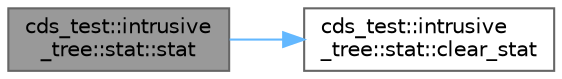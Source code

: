 digraph "cds_test::intrusive_tree::stat::stat"
{
 // LATEX_PDF_SIZE
  bgcolor="transparent";
  edge [fontname=Helvetica,fontsize=10,labelfontname=Helvetica,labelfontsize=10];
  node [fontname=Helvetica,fontsize=10,shape=box,height=0.2,width=0.4];
  rankdir="LR";
  Node1 [id="Node000001",label="cds_test::intrusive\l_tree::stat::stat",height=0.2,width=0.4,color="gray40", fillcolor="grey60", style="filled", fontcolor="black",tooltip=" "];
  Node1 -> Node2 [id="edge2_Node000001_Node000002",color="steelblue1",style="solid",tooltip=" "];
  Node2 [id="Node000002",label="cds_test::intrusive\l_tree::stat::clear_stat",height=0.2,width=0.4,color="grey40", fillcolor="white", style="filled",URL="$structcds__test_1_1intrusive__tree_1_1stat.html#a9f07fd494b02cbf6e9b408f913596fcb",tooltip=" "];
}
